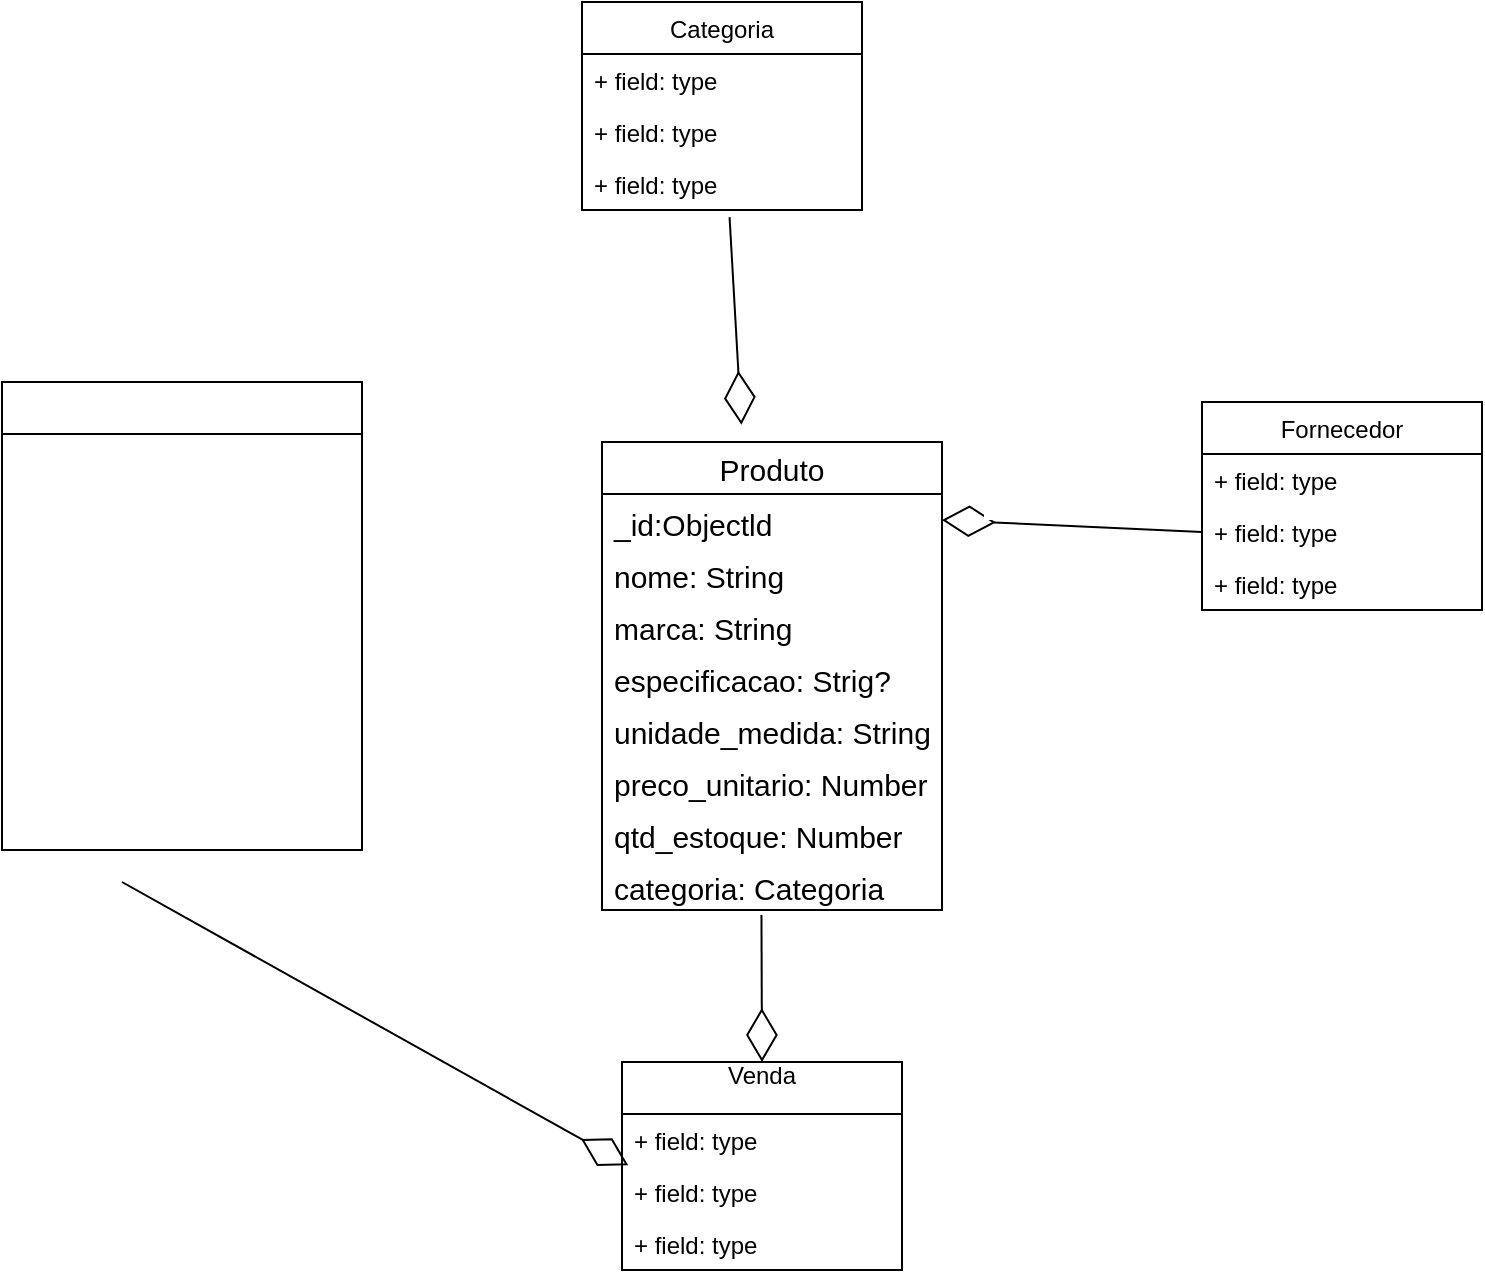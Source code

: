 <mxfile>
    <diagram id="tI2YDRwZFQs-Pu-blgDO" name="Page-1">
        <mxGraphModel dx="997" dy="751" grid="1" gridSize="10" guides="1" tooltips="1" connect="1" arrows="1" fold="1" page="1" pageScale="1" pageWidth="850" pageHeight="1100" math="0" shadow="0">
            <root>
                <mxCell id="0"/>
                <mxCell id="1" parent="0"/>
                <mxCell id="2" value="Produto" style="swimlane;fontStyle=0;childLayout=stackLayout;horizontal=1;startSize=26;fillColor=none;horizontalStack=0;resizeParent=1;resizeParentMax=0;resizeLast=0;collapsible=1;marginBottom=0;fontSize=15;strokeWidth=1;" vertex="1" parent="1">
                    <mxGeometry x="320" y="240" width="170" height="234" as="geometry"/>
                </mxCell>
                <mxCell id="3" value="_id:Objectld" style="text;strokeColor=none;fillColor=none;align=left;verticalAlign=top;spacingLeft=4;spacingRight=4;overflow=hidden;rotatable=0;points=[[0,0.5],[1,0.5]];portConstraint=eastwest;fontSize=15;" vertex="1" parent="2">
                    <mxGeometry y="26" width="170" height="26" as="geometry"/>
                </mxCell>
                <mxCell id="4" value="nome: String" style="text;strokeColor=none;fillColor=none;align=left;verticalAlign=top;spacingLeft=4;spacingRight=4;overflow=hidden;rotatable=0;points=[[0,0.5],[1,0.5]];portConstraint=eastwest;fontSize=15;" vertex="1" parent="2">
                    <mxGeometry y="52" width="170" height="26" as="geometry"/>
                </mxCell>
                <mxCell id="5" value="marca: String" style="text;strokeColor=none;fillColor=none;align=left;verticalAlign=top;spacingLeft=4;spacingRight=4;overflow=hidden;rotatable=0;points=[[0,0.5],[1,0.5]];portConstraint=eastwest;fontSize=15;" vertex="1" parent="2">
                    <mxGeometry y="78" width="170" height="26" as="geometry"/>
                </mxCell>
                <mxCell id="39" value="especificacao: Strig?" style="text;strokeColor=none;fillColor=none;align=left;verticalAlign=top;spacingLeft=4;spacingRight=4;overflow=hidden;rotatable=0;points=[[0,0.5],[1,0.5]];portConstraint=eastwest;fontSize=15;" vertex="1" parent="2">
                    <mxGeometry y="104" width="170" height="26" as="geometry"/>
                </mxCell>
                <mxCell id="40" value="unidade_medida: String" style="text;strokeColor=none;fillColor=none;align=left;verticalAlign=top;spacingLeft=4;spacingRight=4;overflow=hidden;rotatable=0;points=[[0,0.5],[1,0.5]];portConstraint=eastwest;fontSize=15;" vertex="1" parent="2">
                    <mxGeometry y="130" width="170" height="26" as="geometry"/>
                </mxCell>
                <mxCell id="41" value="preco_unitario: Number" style="text;strokeColor=none;fillColor=none;align=left;verticalAlign=top;spacingLeft=4;spacingRight=4;overflow=hidden;rotatable=0;points=[[0,0.5],[1,0.5]];portConstraint=eastwest;fontSize=15;" vertex="1" parent="2">
                    <mxGeometry y="156" width="170" height="26" as="geometry"/>
                </mxCell>
                <mxCell id="42" value="qtd_estoque: Number" style="text;strokeColor=none;fillColor=none;align=left;verticalAlign=top;spacingLeft=4;spacingRight=4;overflow=hidden;rotatable=0;points=[[0,0.5],[1,0.5]];portConstraint=eastwest;fontSize=15;" vertex="1" parent="2">
                    <mxGeometry y="182" width="170" height="26" as="geometry"/>
                </mxCell>
                <mxCell id="43" value="categoria: Categoria" style="text;strokeColor=none;fillColor=none;align=left;verticalAlign=top;spacingLeft=4;spacingRight=4;overflow=hidden;rotatable=0;points=[[0,0.5],[1,0.5]];portConstraint=eastwest;fontSize=15;" vertex="1" parent="2">
                    <mxGeometry y="208" width="170" height="26" as="geometry"/>
                </mxCell>
                <mxCell id="6" value="Fornecedor" style="swimlane;fontStyle=0;childLayout=stackLayout;horizontal=1;startSize=26;fillColor=none;horizontalStack=0;resizeParent=1;resizeParentMax=0;resizeLast=0;collapsible=1;marginBottom=0;" vertex="1" parent="1">
                    <mxGeometry x="620" y="220" width="140" height="104" as="geometry"/>
                </mxCell>
                <mxCell id="7" value="+ field: type" style="text;strokeColor=none;fillColor=none;align=left;verticalAlign=top;spacingLeft=4;spacingRight=4;overflow=hidden;rotatable=0;points=[[0,0.5],[1,0.5]];portConstraint=eastwest;" vertex="1" parent="6">
                    <mxGeometry y="26" width="140" height="26" as="geometry"/>
                </mxCell>
                <mxCell id="8" value="+ field: type" style="text;strokeColor=none;fillColor=none;align=left;verticalAlign=top;spacingLeft=4;spacingRight=4;overflow=hidden;rotatable=0;points=[[0,0.5],[1,0.5]];portConstraint=eastwest;" vertex="1" parent="6">
                    <mxGeometry y="52" width="140" height="26" as="geometry"/>
                </mxCell>
                <mxCell id="9" value="+ field: type" style="text;strokeColor=none;fillColor=none;align=left;verticalAlign=top;spacingLeft=4;spacingRight=4;overflow=hidden;rotatable=0;points=[[0,0.5],[1,0.5]];portConstraint=eastwest;" vertex="1" parent="6">
                    <mxGeometry y="78" width="140" height="26" as="geometry"/>
                </mxCell>
                <mxCell id="10" value="Categoria" style="swimlane;fontStyle=0;childLayout=stackLayout;horizontal=1;startSize=26;fillColor=none;horizontalStack=0;resizeParent=1;resizeParentMax=0;resizeLast=0;collapsible=1;marginBottom=0;" vertex="1" parent="1">
                    <mxGeometry x="310" y="20" width="140" height="104" as="geometry"/>
                </mxCell>
                <mxCell id="11" value="+ field: type" style="text;strokeColor=none;fillColor=none;align=left;verticalAlign=top;spacingLeft=4;spacingRight=4;overflow=hidden;rotatable=0;points=[[0,0.5],[1,0.5]];portConstraint=eastwest;" vertex="1" parent="10">
                    <mxGeometry y="26" width="140" height="26" as="geometry"/>
                </mxCell>
                <mxCell id="12" value="+ field: type" style="text;strokeColor=none;fillColor=none;align=left;verticalAlign=top;spacingLeft=4;spacingRight=4;overflow=hidden;rotatable=0;points=[[0,0.5],[1,0.5]];portConstraint=eastwest;" vertex="1" parent="10">
                    <mxGeometry y="52" width="140" height="26" as="geometry"/>
                </mxCell>
                <mxCell id="13" value="+ field: type" style="text;strokeColor=none;fillColor=none;align=left;verticalAlign=top;spacingLeft=4;spacingRight=4;overflow=hidden;rotatable=0;points=[[0,0.5],[1,0.5]];portConstraint=eastwest;" vertex="1" parent="10">
                    <mxGeometry y="78" width="140" height="26" as="geometry"/>
                </mxCell>
                <mxCell id="14" value="Cliente" style="swimlane;fontStyle=0;childLayout=stackLayout;horizontal=1;startSize=26;fillColor=none;horizontalStack=0;resizeParent=1;resizeParentMax=0;resizeLast=0;collapsible=1;marginBottom=0;fontSize=13;verticalAlign=middle;fontColor=#FFFFFF;spacingTop=1;spacing=-1;spacingLeft=3;spacingBottom=0;spacingRight=1;labelBackgroundColor=none;" vertex="1" parent="1">
                    <mxGeometry x="20" y="210" width="180" height="234" as="geometry">
                        <mxRectangle x="20" y="230" width="70" height="26" as="alternateBounds"/>
                    </mxGeometry>
                </mxCell>
                <mxCell id="15" value="_id: Objectld" style="text;strokeColor=none;fillColor=none;align=left;verticalAlign=middle;spacingLeft=3;spacingRight=1;overflow=hidden;rotatable=0;points=[[0,0.5],[1,0.5]];portConstraint=eastwest;fontSize=13;fontColor=#FFFFFF;spacingTop=1;spacing=-1;spacingBottom=0;labelBackgroundColor=none;" vertex="1" parent="14">
                    <mxGeometry y="26" width="180" height="26" as="geometry"/>
                </mxCell>
                <mxCell id="16" value="nome: String" style="text;strokeColor=none;fillColor=none;align=left;verticalAlign=middle;spacingLeft=3;spacingRight=1;overflow=hidden;rotatable=0;points=[[0,0.5],[1,0.5]];portConstraint=eastwest;fontSize=13;fontColor=#FFFFFF;spacingTop=1;spacing=-1;spacingBottom=0;labelBackgroundColor=none;" vertex="1" parent="14">
                    <mxGeometry y="52" width="180" height="26" as="geometry"/>
                </mxCell>
                <mxCell id="17" value="cpf: String" style="text;strokeColor=none;fillColor=none;align=left;verticalAlign=middle;spacingLeft=3;spacingRight=1;overflow=hidden;rotatable=0;points=[[0,0.5],[1,0.5]];portConstraint=eastwest;fontSize=13;fontColor=#FFFFFF;spacingTop=1;spacing=-1;spacingBottom=0;labelBackgroundColor=none;" vertex="1" parent="14">
                    <mxGeometry y="78" width="180" height="26" as="geometry"/>
                </mxCell>
                <mxCell id="44" value="data_nascimento: DateTime?" style="text;strokeColor=none;fillColor=none;align=left;verticalAlign=middle;spacingLeft=3;spacingRight=1;overflow=hidden;rotatable=0;points=[[0,0.5],[1,0.5]];portConstraint=eastwest;fontSize=13;fontColor=#FFFFFF;spacingTop=1;spacing=-1;spacingBottom=0;labelBackgroundColor=none;" vertex="1" parent="14">
                    <mxGeometry y="104" width="180" height="26" as="geometry"/>
                </mxCell>
                <mxCell id="45" value="email: String" style="text;strokeColor=none;fillColor=none;align=left;verticalAlign=middle;spacingLeft=3;spacingRight=1;overflow=hidden;rotatable=0;points=[[0,0.5],[1,0.5]];portConstraint=eastwest;fontSize=13;fontColor=#FFFFFF;spacingTop=1;spacing=-1;spacingBottom=0;labelBackgroundColor=none;" vertex="1" parent="14">
                    <mxGeometry y="130" width="180" height="26" as="geometry"/>
                </mxCell>
                <mxCell id="46" value="logradouro: String" style="text;strokeColor=none;fillColor=none;align=left;verticalAlign=middle;spacingLeft=3;spacingRight=1;overflow=hidden;rotatable=0;points=[[0,0.5],[1,0.5]];portConstraint=eastwest;fontSize=13;fontColor=#FFFFFF;spacingTop=1;spacing=-1;spacingBottom=0;labelBackgroundColor=none;" vertex="1" parent="14">
                    <mxGeometry y="156" width="180" height="26" as="geometry"/>
                </mxCell>
                <mxCell id="47" value="num_casa: String" style="text;strokeColor=none;fillColor=none;align=left;verticalAlign=middle;spacingLeft=3;spacingRight=1;overflow=hidden;rotatable=0;points=[[0,0.5],[1,0.5]];portConstraint=eastwest;fontSize=13;fontColor=#FFFFFF;spacingTop=1;spacing=-1;spacingBottom=0;labelBackgroundColor=none;" vertex="1" parent="14">
                    <mxGeometry y="182" width="180" height="26" as="geometry"/>
                </mxCell>
                <mxCell id="48" style="text;strokeColor=none;fillColor=none;align=left;verticalAlign=middle;spacingLeft=3;spacingRight=1;overflow=hidden;rotatable=0;points=[[0,0.5],[1,0.5]];portConstraint=eastwest;fontSize=13;fontColor=#FFFFFF;spacingTop=1;spacing=-1;spacingBottom=0;labelBackgroundColor=none;" vertex="1" parent="14">
                    <mxGeometry y="208" width="180" height="26" as="geometry"/>
                </mxCell>
                <mxCell id="18" value="Venda&#10;" style="swimlane;fontStyle=0;childLayout=stackLayout;horizontal=1;startSize=26;fillColor=none;horizontalStack=0;resizeParent=1;resizeParentMax=0;resizeLast=0;collapsible=1;marginBottom=0;" vertex="1" parent="1">
                    <mxGeometry x="330" y="550" width="140" height="104" as="geometry"/>
                </mxCell>
                <mxCell id="19" value="+ field: type" style="text;strokeColor=none;fillColor=none;align=left;verticalAlign=top;spacingLeft=4;spacingRight=4;overflow=hidden;rotatable=0;points=[[0,0.5],[1,0.5]];portConstraint=eastwest;" vertex="1" parent="18">
                    <mxGeometry y="26" width="140" height="26" as="geometry"/>
                </mxCell>
                <mxCell id="20" value="+ field: type" style="text;strokeColor=none;fillColor=none;align=left;verticalAlign=top;spacingLeft=4;spacingRight=4;overflow=hidden;rotatable=0;points=[[0,0.5],[1,0.5]];portConstraint=eastwest;" vertex="1" parent="18">
                    <mxGeometry y="52" width="140" height="26" as="geometry"/>
                </mxCell>
                <mxCell id="21" value="+ field: type" style="text;strokeColor=none;fillColor=none;align=left;verticalAlign=top;spacingLeft=4;spacingRight=4;overflow=hidden;rotatable=0;points=[[0,0.5],[1,0.5]];portConstraint=eastwest;" vertex="1" parent="18">
                    <mxGeometry y="78" width="140" height="26" as="geometry"/>
                </mxCell>
                <mxCell id="22" value="" style="endArrow=diamondThin;endFill=0;endSize=24;html=1;entryX=0.022;entryY=0.987;entryDx=0;entryDy=0;entryPerimeter=0;" edge="1" parent="1" target="19">
                    <mxGeometry width="160" relative="1" as="geometry">
                        <mxPoint x="80" y="460" as="sourcePoint"/>
                        <mxPoint x="160" y="450" as="targetPoint"/>
                        <Array as="points">
                            <mxPoint x="80" y="460"/>
                        </Array>
                    </mxGeometry>
                </mxCell>
                <mxCell id="27" value="1" style="edgeLabel;html=1;align=center;verticalAlign=middle;resizable=0;points=[];fontSize=13;fontColor=#FFFFFF;" vertex="1" connectable="0" parent="22">
                    <mxGeometry x="-0.864" y="1" relative="1" as="geometry">
                        <mxPoint x="10" y="-15" as="offset"/>
                    </mxGeometry>
                </mxCell>
                <mxCell id="28" value="0..*" style="edgeLabel;html=1;align=center;verticalAlign=middle;resizable=0;points=[];fontSize=13;fontColor=#FFFFFF;" vertex="1" connectable="0" parent="22">
                    <mxGeometry x="0.592" y="1" relative="1" as="geometry">
                        <mxPoint x="37" y="-5" as="offset"/>
                    </mxGeometry>
                </mxCell>
                <mxCell id="24" value="" style="endArrow=diamondThin;endFill=0;endSize=24;html=1;fontSize=13;fontColor=#FFFFFF;labelPosition=center;verticalLabelPosition=middle;align=center;verticalAlign=middle;spacingLeft=0;horizontal=1;entryX=0.5;entryY=0;entryDx=0;entryDy=0;exitX=0.469;exitY=1.095;exitDx=0;exitDy=0;exitPerimeter=0;" edge="1" parent="1" source="43" target="18">
                    <mxGeometry width="160" relative="1" as="geometry">
                        <mxPoint x="370" y="470" as="sourcePoint"/>
                        <mxPoint x="480" y="320" as="targetPoint"/>
                    </mxGeometry>
                </mxCell>
                <mxCell id="29" value="0..*" style="edgeLabel;html=1;align=center;verticalAlign=middle;resizable=0;points=[];fontSize=13;fontColor=#FFFFFF;" vertex="1" connectable="0" parent="24">
                    <mxGeometry x="0.273" y="2" relative="1" as="geometry">
                        <mxPoint x="16" as="offset"/>
                    </mxGeometry>
                </mxCell>
                <mxCell id="30" value="1..*" style="edgeLabel;html=1;align=center;verticalAlign=middle;resizable=0;points=[];fontSize=13;fontColor=#FFFFFF;" vertex="1" connectable="0" parent="24">
                    <mxGeometry x="-0.688" y="3" relative="1" as="geometry">
                        <mxPoint x="14" y="-1" as="offset"/>
                    </mxGeometry>
                </mxCell>
                <mxCell id="25" value="" style="endArrow=diamondThin;endFill=0;endSize=24;html=1;fontSize=13;fontColor=#FFFFFF;exitX=0;exitY=0.5;exitDx=0;exitDy=0;entryX=1;entryY=0.5;entryDx=0;entryDy=0;" edge="1" parent="1" source="8" target="3">
                    <mxGeometry width="160" relative="1" as="geometry">
                        <mxPoint x="480" y="290" as="sourcePoint"/>
                        <mxPoint x="460" y="215" as="targetPoint"/>
                        <Array as="points"/>
                    </mxGeometry>
                </mxCell>
                <mxCell id="31" value="1" style="edgeLabel;html=1;align=center;verticalAlign=middle;resizable=0;points=[];fontSize=13;fontColor=#FFFFFF;" vertex="1" connectable="0" parent="25">
                    <mxGeometry x="-0.63" y="-2" relative="1" as="geometry">
                        <mxPoint x="9" y="-12" as="offset"/>
                    </mxGeometry>
                </mxCell>
                <mxCell id="32" value="0..*" style="edgeLabel;html=1;align=center;verticalAlign=middle;resizable=0;points=[];fontSize=13;fontColor=#FFFFFF;" vertex="1" connectable="0" parent="25">
                    <mxGeometry x="0.535" y="1" relative="1" as="geometry">
                        <mxPoint y="-11" as="offset"/>
                    </mxGeometry>
                </mxCell>
                <mxCell id="26" value="" style="endArrow=diamondThin;endFill=0;endSize=24;html=1;fontSize=13;fontColor=#FFFFFF;entryX=0.41;entryY=-0.037;entryDx=0;entryDy=0;exitX=0.527;exitY=1.136;exitDx=0;exitDy=0;exitPerimeter=0;entryPerimeter=0;" edge="1" parent="1" source="13" target="2">
                    <mxGeometry width="160" relative="1" as="geometry">
                        <mxPoint x="220" y="120" as="sourcePoint"/>
                        <mxPoint x="380" y="120" as="targetPoint"/>
                    </mxGeometry>
                </mxCell>
                <mxCell id="34" value="1" style="edgeLabel;html=1;align=center;verticalAlign=middle;resizable=0;points=[];fontSize=13;fontColor=#FFFFFF;" vertex="1" connectable="0" parent="26">
                    <mxGeometry x="-0.756" y="3" relative="1" as="geometry">
                        <mxPoint x="-22" y="3" as="offset"/>
                    </mxGeometry>
                </mxCell>
                <mxCell id="35" value="0..*" style="edgeLabel;html=1;align=center;verticalAlign=middle;resizable=0;points=[];fontSize=13;fontColor=#FFFFFF;" vertex="1" connectable="0" parent="26">
                    <mxGeometry x="0.254" y="2" relative="1" as="geometry">
                        <mxPoint x="-20" y="5" as="offset"/>
                    </mxGeometry>
                </mxCell>
            </root>
        </mxGraphModel>
    </diagram>
</mxfile>